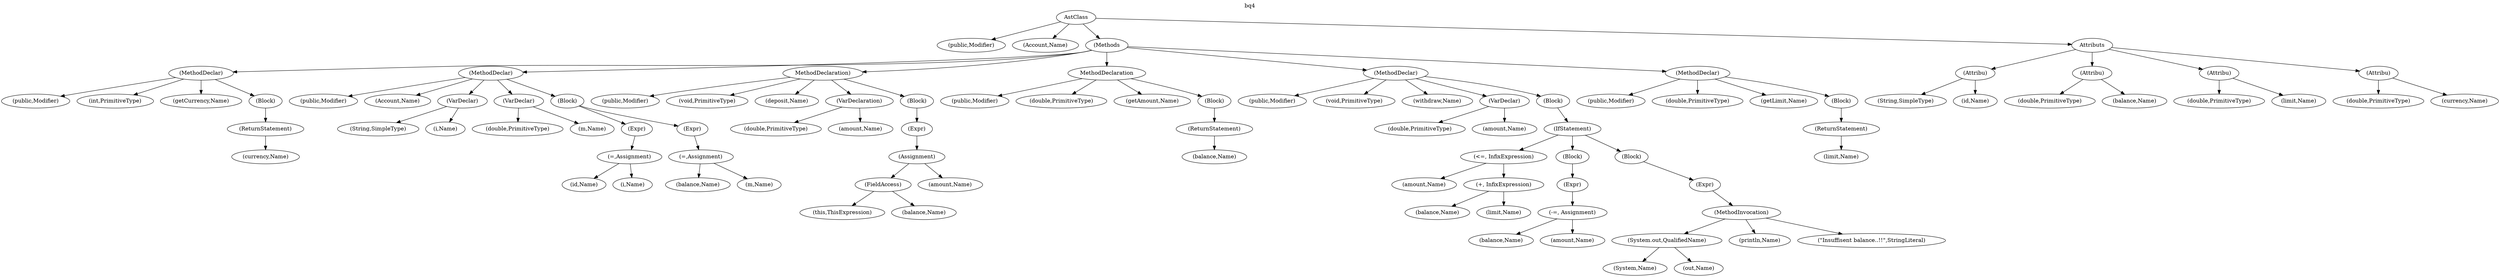digraph "DirectedGraph" {
graph [label = "bq4", labelloc=t, concentrate = true];
"ast"[ label="AstClass" ]
"public"[ label="(public,Modifier)" ]
"Name"[ label="(Account,Name)" ]
"Methods"[ label="(Methods" ]
"Attributs"[lable="(Attributs)"]

"string1"[label="(String,SimpleType)"]
"double1"[label="(double,PrimitiveType)" ]
"double2"[label="(double,PrimitiveType)" ]
"int"[label="(double,PrimitiveType)" ]

"id"[ label="(id,Name)" ]
"balance"[ label="(balance,Name)" ]
"limit"[ label="(limit,Name)" ]
"currency"[ label="(currency,Name)" ]

"ast" -> "public"
"ast" -> "Name"
"ast" -> "Methods"
"ast" -> "Attributs"

"1" [ label="(Attribu)" ]
"2" [ label="(Attribu)" ]
"3" [ label="(Attribu)" ]
"4" [ label="(Attribu)" ]

"Attributs" -> "1"
"1" -> "string1"
"1" -> "id"
"Attributs" -> "2"
"2" -> "double1"
"2" -> "balance"
"Attributs" -> "3"
"3" -> "double2"
"3" -> "limit"
"Attributs" -> "4"
"4" -> "int"
"4" -> "currency"

"1277009227" [ label="(MethodDeclar)" ]
"2065857934" [ label="(public,Modifier)" ]
"191430154" [ label="(int,PrimitiveType)" ]
"1158726741" [ label="(getCurrency,Name)" ]
"1708570684" [ label="(Block)" ]
"225482281" [ label="(ReturnStatement)" ]
"817448612" [ label="(currency,Name)" ]
"1277009227" -> "2065857934"
"1277009227" -> "191430154"
"1277009227" -> "1158726741"
"1277009227" -> "1708570684"
"1708570684" -> "225482281"
"225482281" -> "817448612"

"1344199921" [ label="(MethodDeclar)" ]
"2025269734" [ label="(public,Modifier)" ]
"1800031768" [ label="(Account,Name)" ]
"667447085" [ label="(VarDeclar)" ]
"26728049" [ label="(String,SimpleType)" ]
"2041416495" [ label="(i,Name)" ]
"502800944" [ label="(VarDeclar)" ]
"576936864" [ label="(double,PrimitiveType)" ]
"331418503" [ label="(m,Name)" ]
"111156771" [ label="(Block)" ]
"1519736165" [ label="(Expr)" ]
"1653844940" [ label="(=,Assignment)" ]
"2039810346" [ label="(id,Name)" ]
"2143437117" [ label="(i,Name)" ]
"260840925" [ label="(Expr)" ]
"1891502635" [ label="(=,Assignment)" ]
"557023567" [ label="(balance,Name)" ]
"1276504061" [ label="(m,Name)" ]
"1344199921" -> "2025269734"
"1344199921" -> "1800031768"
"1344199921" -> "667447085"
"667447085" -> "26728049"
"667447085" -> "2041416495"
"1344199921" -> "502800944"
"502800944" -> "576936864"
"502800944" -> "331418503"
"1344199921" -> "111156771"
"111156771" -> "1519736165"
"1519736165" -> "1653844940"
"1653844940" -> "2039810346"
"1653844940" -> "2143437117"
"111156771" -> "260840925"
"260840925" -> "1891502635"
"1891502635" -> "557023567"
"1891502635" -> "1276504061"

"597190999" [ label="MethodDeclaration)" ]
"603443293" [ label="(public,Modifier)" ]
"510854293" [ label="(void,PrimitiveType)" ]
"2100961961" [ label="(deposit,Name)" ]
"487075464" [ label="(VarDeclaration)" ]
"6320204" [ label="(double,PrimitiveType)" ]
"112302969" [ label="(amount,Name)" ]
"707976812" [ label="(Block)" ]
"1989335500" [ label="(Expr)" ]
"1978869058" [ label="(Assignment)" ]
"2131952342" [ label="(FieldAccess)" ]
"1139700455" [ label="(this,ThisExpression)" ]
"592717454" [ label="(balance,Name)" ]
"1340565491" [ label="(amount,Name)" ]
"597190999" -> "603443293"
"597190999" -> "510854293"
"597190999" -> "2100961961"
"597190999" -> "487075464"
"487075464" -> "6320204"
"487075464" -> "112302969"
"597190999" -> "707976812"
"707976812" -> "1989335500"
"1989335500" -> "1978869058"
"1978869058" -> "2131952342"
"2131952342" -> "1139700455"
"2131952342" -> "592717454"
"1978869058" -> "1340565491"

"671467883" [ label="MethodDeclaration" ]
"407797359" [ label="(public,Modifier)" ]
"802600648" [ label="(double,PrimitiveType)" ]
"1543148594" [ label="(getAmount,Name)" ]
"1572967156" [ label="(Block)"  ]
"574568003" [ label="(ReturnStatement)"  ]
"952486989" [ label="(balance,Name)"  ]
"671467883" -> "407797359"
"671467883" -> "802600648"
"671467883" -> "1543148594"
"671467883" -> "1572967156"
"1572967156" -> "574568003"
"574568003" -> "952486989"

"1139700454" [ label="(MethodDeclar)" ]
"592617454" [ label="(public,Modifier)" ]
"1340565492" [ label="(void,PrimitiveType)" ]
"671467884" [ label="(withdraw,Name)" ]
"407697359" [ label="(VarDeclar)" ]
"802600647" [ label="(double,PrimitiveType)" ]
"1543148593" [ label="(amount,Name)" ]
"1571967156" [ label="(Block)" ]
"574568002" [ label="(IfStatement)" ]
"952486988" [ label="(<=, InfixExpression)" ]
"932285561" [ label="(amount,Name)" ]
"2028555727" [ label="(+, InfixExpression)" ]
"591391158" [ label="(balance,Name)" ]
"898557489" [ label="(limit,Name)" ]
"247944893" [ label="(Block)" ]
"1014166943" [ label="(Expr)" ]
"1625082366" [ label="(-=, Assignment)" ]
"572593338" [ label="(balance,Name)" ]
"384294141" [ label="(amount,Name)" ]
"1024597427" [ label="(Block)" ]
"990355670" [ label="(Expr)" ]
"296347592" [ label="(MethodInvocation)" ]
"956420404" [ label="(System.out,QualifiedName)" ]
"349420578" [ label="(System,Name)" ]
"315932542" [ label="(out,Name)" ]
"1277009228" [ label="(println,Name)" ]
"2065857933" [ label="(\"Insuffisent balance..!!\",StringLiteral)" ]
"1139700454" -> "592617454"
"1139700454" -> "1340565492"
"1139700454" -> "671467884"
"1139700454" -> "407697359"
"407697359" -> "802600647"
"407697359" -> "1543148593"
"1139700454" -> "1571967156"
"1571967156" -> "574568002"
"574568002" -> "952486988"
"952486988" -> "932285561"
"952486988" -> "2028555727"
"2028555727" -> "591391158"
"2028555727" -> "898557489"
"574568002" -> "247944893"
"247944893" -> "1014166943"
"1014166943" -> "1625082366"
"1625082366" -> "572593338"
"1625082366" -> "384294141"
"574568002" -> "1024597427"
"1024597427" -> "990355670"
"990355670" -> "296347592"
"296347592" -> "956420404"
"956420404" -> "349420578"
"956420404" -> "315932542"
"296347592" -> "1277009228"
"296347592" -> "2065857933"


"1914301543" [ label="(MethodDeclar)" ]
"1157726741" [ label="(public,Modifier)" ]
"1708570683" [ label="(double,PrimitiveType)" ]
"225572281" [ label="(getLimit,Name)" ]
"817348612" [ label="(Block)" ]
"2045766957" [ label="(ReturnStatement)" ]
"690521419" [ label="(limit,Name)" ]
"1914301543" -> "1157726741"
"1914301543" -> "1708570683"
"1914301543" -> "225572281"
"1914301543" -> "817348612"
"817348612" -> "2045766957"
"2045766957" -> "690521419"

"Methods" -> "1914301543"
"Methods" -> "1139700454"
"Methods" -> "597190999"
"Methods" -> "1344199921"
"Methods" -> "1277009227"
"Methods" -> "671467883"



}
